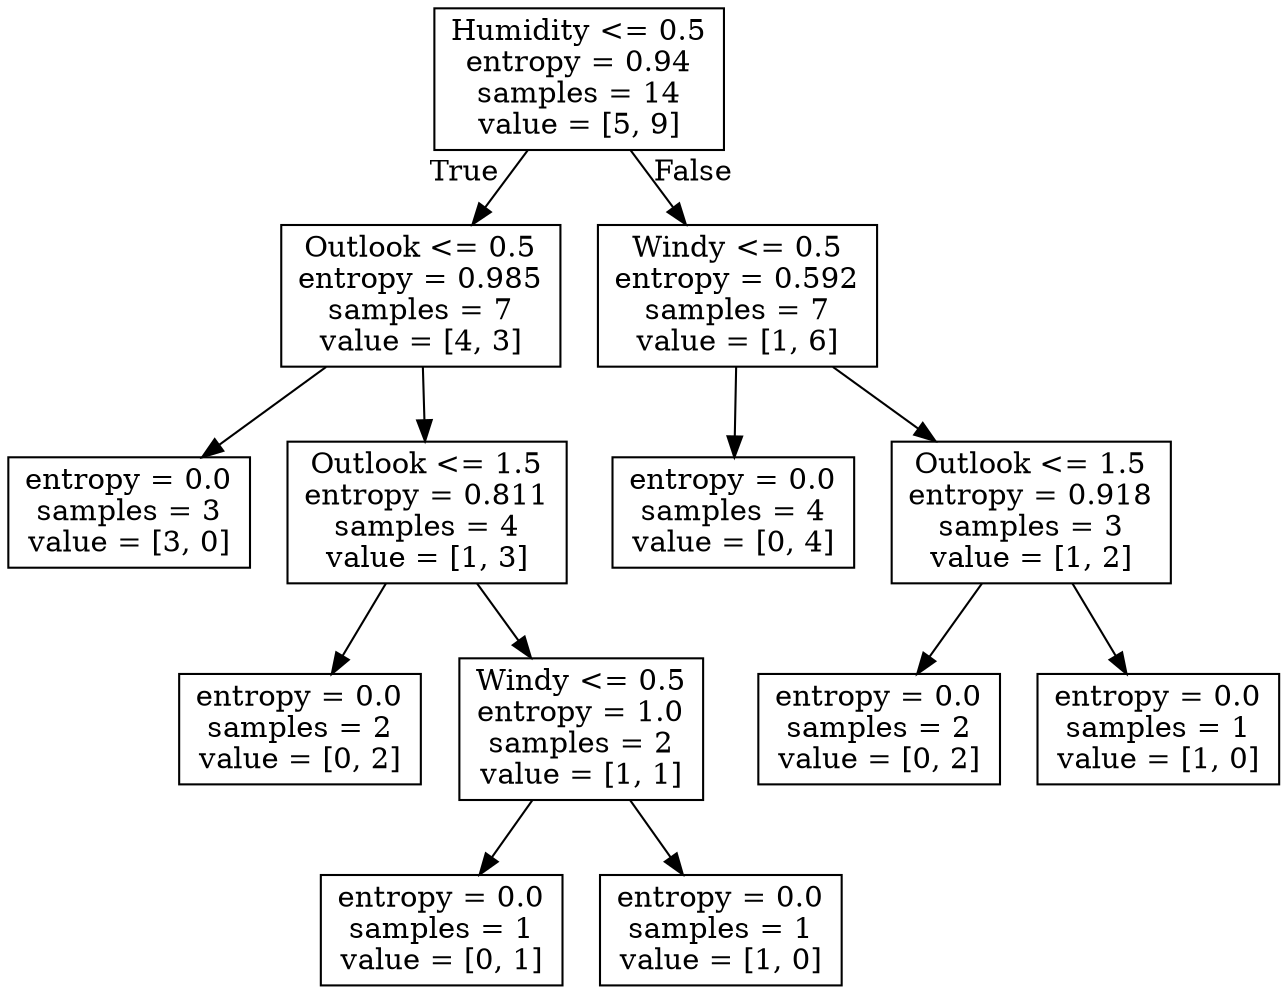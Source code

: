 digraph Tree {
node [shape=box] ;
0 [label="Humidity <= 0.5\nentropy = 0.94\nsamples = 14\nvalue = [5, 9]"] ;
1 [label="Outlook <= 0.5\nentropy = 0.985\nsamples = 7\nvalue = [4, 3]"] ;
0 -> 1 [labeldistance=2.5, labelangle=45, headlabel="True"] ;
2 [label="entropy = 0.0\nsamples = 3\nvalue = [3, 0]"] ;
1 -> 2 ;
3 [label="Outlook <= 1.5\nentropy = 0.811\nsamples = 4\nvalue = [1, 3]"] ;
1 -> 3 ;
4 [label="entropy = 0.0\nsamples = 2\nvalue = [0, 2]"] ;
3 -> 4 ;
5 [label="Windy <= 0.5\nentropy = 1.0\nsamples = 2\nvalue = [1, 1]"] ;
3 -> 5 ;
6 [label="entropy = 0.0\nsamples = 1\nvalue = [0, 1]"] ;
5 -> 6 ;
7 [label="entropy = 0.0\nsamples = 1\nvalue = [1, 0]"] ;
5 -> 7 ;
8 [label="Windy <= 0.5\nentropy = 0.592\nsamples = 7\nvalue = [1, 6]"] ;
0 -> 8 [labeldistance=2.5, labelangle=-45, headlabel="False"] ;
9 [label="entropy = 0.0\nsamples = 4\nvalue = [0, 4]"] ;
8 -> 9 ;
10 [label="Outlook <= 1.5\nentropy = 0.918\nsamples = 3\nvalue = [1, 2]"] ;
8 -> 10 ;
11 [label="entropy = 0.0\nsamples = 2\nvalue = [0, 2]"] ;
10 -> 11 ;
12 [label="entropy = 0.0\nsamples = 1\nvalue = [1, 0]"] ;
10 -> 12 ;
}